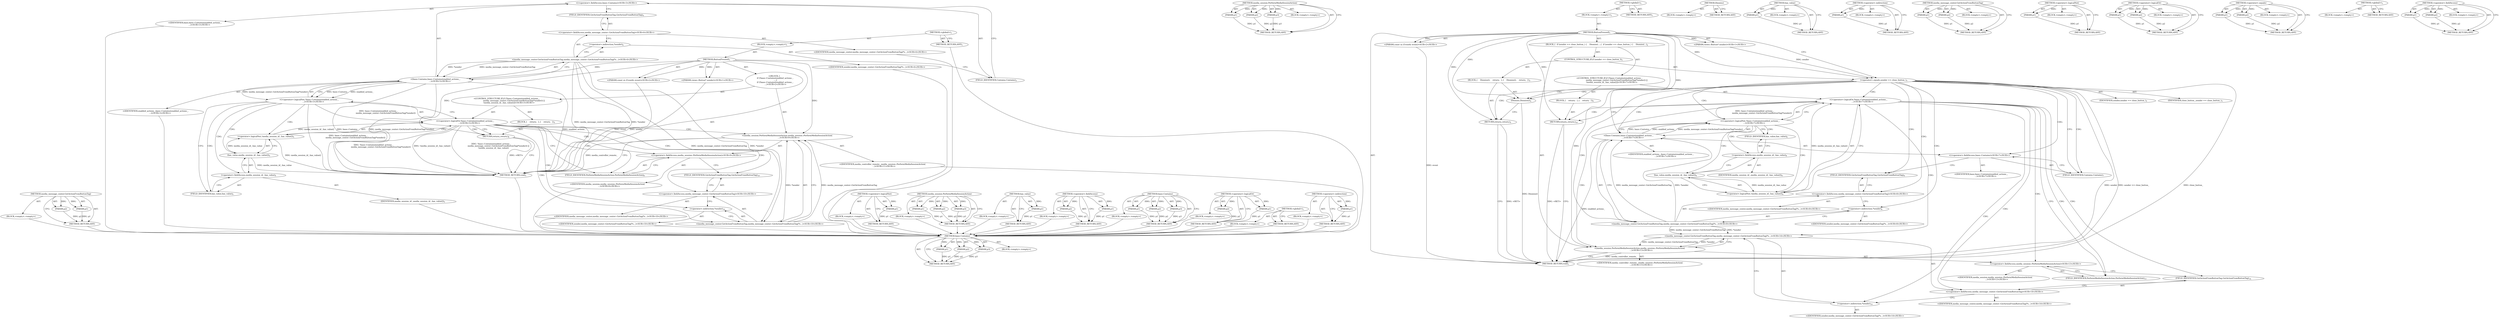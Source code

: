 digraph "&lt;operator&gt;.indirection" {
vulnerable_89 [label=<(METHOD,base.Contains)>];
vulnerable_90 [label=<(PARAM,p1)>];
vulnerable_91 [label=<(PARAM,p2)>];
vulnerable_92 [label=<(PARAM,p3)>];
vulnerable_93 [label=<(BLOCK,&lt;empty&gt;,&lt;empty&gt;)>];
vulnerable_94 [label=<(METHOD_RETURN,ANY)>];
vulnerable_113 [label=<(METHOD,media_session.PerformMediaSessionAction)>];
vulnerable_114 [label=<(PARAM,p1)>];
vulnerable_115 [label=<(PARAM,p2)>];
vulnerable_116 [label=<(PARAM,p3)>];
vulnerable_117 [label=<(BLOCK,&lt;empty&gt;,&lt;empty&gt;)>];
vulnerable_118 [label=<(METHOD_RETURN,ANY)>];
vulnerable_6 [label=<(METHOD,&lt;global&gt;)<SUB>1</SUB>>];
vulnerable_7 [label=<(BLOCK,&lt;empty&gt;,&lt;empty&gt;)<SUB>1</SUB>>];
vulnerable_8 [label=<(METHOD,ButtonPressed)<SUB>1</SUB>>];
vulnerable_9 [label="<(PARAM,views::Button* sender)<SUB>1</SUB>>"];
vulnerable_10 [label="<(PARAM,const ui::Event&amp; event)<SUB>2</SUB>>"];
vulnerable_11 [label=<(BLOCK,{
  if (sender == close_button_) {
    Dismiss(...,{
  if (sender == close_button_) {
    Dismiss(...)<SUB>2</SUB>>];
vulnerable_12 [label=<(CONTROL_STRUCTURE,IF,if (sender == close_button_))<SUB>3</SUB>>];
vulnerable_13 [label=<(&lt;operator&gt;.equals,sender == close_button_)<SUB>3</SUB>>];
vulnerable_14 [label=<(IDENTIFIER,sender,sender == close_button_)<SUB>3</SUB>>];
vulnerable_15 [label=<(IDENTIFIER,close_button_,sender == close_button_)<SUB>3</SUB>>];
vulnerable_16 [label=<(BLOCK,{
    Dismiss();
    return;
  },{
    Dismiss();
    return;
  })<SUB>3</SUB>>];
vulnerable_17 [label=<(Dismiss,Dismiss())<SUB>4</SUB>>];
vulnerable_18 [label=<(RETURN,return;,return;)<SUB>5</SUB>>];
vulnerable_19 [label="<(CONTROL_STRUCTURE,IF,if (!base::Contains(enabled_actions_,
                       media_message_center::GetActionFromButtonTag(*sender)) ||
       !media_session_id_.has_value()))<SUB>7</SUB>>"];
vulnerable_20 [label="<(&lt;operator&gt;.logicalOr,!base::Contains(enabled_actions_,
             ...)<SUB>7</SUB>>"];
vulnerable_21 [label="<(&lt;operator&gt;.logicalNot,!base::Contains(enabled_actions_,
             ...)<SUB>7</SUB>>"];
vulnerable_22 [label="<(base.Contains,base::Contains(enabled_actions_,
              ...)<SUB>7</SUB>>"];
vulnerable_23 [label="<(&lt;operator&gt;.fieldAccess,base::Contains)<SUB>7</SUB>>"];
vulnerable_24 [label="<(IDENTIFIER,base,base::Contains(enabled_actions_,
              ...)<SUB>7</SUB>>"];
vulnerable_25 [label=<(FIELD_IDENTIFIER,Contains,Contains)<SUB>7</SUB>>];
vulnerable_26 [label="<(IDENTIFIER,enabled_actions_,base::Contains(enabled_actions_,
              ...)<SUB>7</SUB>>"];
vulnerable_27 [label="<(media_message_center.GetActionFromButtonTag,media_message_center::GetActionFromButtonTag(*s...)<SUB>8</SUB>>"];
vulnerable_28 [label="<(&lt;operator&gt;.fieldAccess,media_message_center::GetActionFromButtonTag)<SUB>8</SUB>>"];
vulnerable_29 [label="<(IDENTIFIER,media_message_center,media_message_center::GetActionFromButtonTag(*s...)<SUB>8</SUB>>"];
vulnerable_30 [label=<(FIELD_IDENTIFIER,GetActionFromButtonTag,GetActionFromButtonTag)<SUB>8</SUB>>];
vulnerable_31 [label=<(&lt;operator&gt;.indirection,*sender)<SUB>8</SUB>>];
vulnerable_32 [label="<(IDENTIFIER,sender,media_message_center::GetActionFromButtonTag(*s...)<SUB>8</SUB>>"];
vulnerable_33 [label=<(&lt;operator&gt;.logicalNot,!media_session_id_.has_value())<SUB>9</SUB>>];
vulnerable_34 [label=<(has_value,media_session_id_.has_value())<SUB>9</SUB>>];
vulnerable_35 [label=<(&lt;operator&gt;.fieldAccess,media_session_id_.has_value)<SUB>9</SUB>>];
vulnerable_36 [label=<(IDENTIFIER,media_session_id_,media_session_id_.has_value())<SUB>9</SUB>>];
vulnerable_37 [label=<(FIELD_IDENTIFIER,has_value,has_value)<SUB>9</SUB>>];
vulnerable_38 [label=<(BLOCK,{
    return;
  },{
    return;
  })<SUB>9</SUB>>];
vulnerable_39 [label=<(RETURN,return;,return;)<SUB>10</SUB>>];
vulnerable_40 [label="<(media_session.PerformMediaSessionAction,media_session::PerformMediaSessionAction(
     ...)<SUB>13</SUB>>"];
vulnerable_41 [label="<(&lt;operator&gt;.fieldAccess,media_session::PerformMediaSessionAction)<SUB>13</SUB>>"];
vulnerable_42 [label="<(IDENTIFIER,media_session,media_session::PerformMediaSessionAction(
     ...)<SUB>13</SUB>>"];
vulnerable_43 [label=<(FIELD_IDENTIFIER,PerformMediaSessionAction,PerformMediaSessionAction)<SUB>13</SUB>>];
vulnerable_44 [label="<(media_message_center.GetActionFromButtonTag,media_message_center::GetActionFromButtonTag(*s...)<SUB>14</SUB>>"];
vulnerable_45 [label="<(&lt;operator&gt;.fieldAccess,media_message_center::GetActionFromButtonTag)<SUB>14</SUB>>"];
vulnerable_46 [label="<(IDENTIFIER,media_message_center,media_message_center::GetActionFromButtonTag(*s...)<SUB>14</SUB>>"];
vulnerable_47 [label=<(FIELD_IDENTIFIER,GetActionFromButtonTag,GetActionFromButtonTag)<SUB>14</SUB>>];
vulnerable_48 [label=<(&lt;operator&gt;.indirection,*sender)<SUB>14</SUB>>];
vulnerable_49 [label="<(IDENTIFIER,sender,media_message_center::GetActionFromButtonTag(*s...)<SUB>14</SUB>>"];
vulnerable_50 [label="<(IDENTIFIER,media_controller_remote_,media_session::PerformMediaSessionAction(
     ...)<SUB>15</SUB>>"];
vulnerable_51 [label=<(METHOD_RETURN,void)<SUB>1</SUB>>];
vulnerable_53 [label=<(METHOD_RETURN,ANY)<SUB>1</SUB>>];
vulnerable_77 [label=<(METHOD,Dismiss)>];
vulnerable_78 [label=<(BLOCK,&lt;empty&gt;,&lt;empty&gt;)>];
vulnerable_79 [label=<(METHOD_RETURN,ANY)>];
vulnerable_109 [label=<(METHOD,has_value)>];
vulnerable_110 [label=<(PARAM,p1)>];
vulnerable_111 [label=<(BLOCK,&lt;empty&gt;,&lt;empty&gt;)>];
vulnerable_112 [label=<(METHOD_RETURN,ANY)>];
vulnerable_105 [label=<(METHOD,&lt;operator&gt;.indirection)>];
vulnerable_106 [label=<(PARAM,p1)>];
vulnerable_107 [label=<(BLOCK,&lt;empty&gt;,&lt;empty&gt;)>];
vulnerable_108 [label=<(METHOD_RETURN,ANY)>];
vulnerable_100 [label=<(METHOD,media_message_center.GetActionFromButtonTag)>];
vulnerable_101 [label=<(PARAM,p1)>];
vulnerable_102 [label=<(PARAM,p2)>];
vulnerable_103 [label=<(BLOCK,&lt;empty&gt;,&lt;empty&gt;)>];
vulnerable_104 [label=<(METHOD_RETURN,ANY)>];
vulnerable_85 [label=<(METHOD,&lt;operator&gt;.logicalNot)>];
vulnerable_86 [label=<(PARAM,p1)>];
vulnerable_87 [label=<(BLOCK,&lt;empty&gt;,&lt;empty&gt;)>];
vulnerable_88 [label=<(METHOD_RETURN,ANY)>];
vulnerable_80 [label=<(METHOD,&lt;operator&gt;.logicalOr)>];
vulnerable_81 [label=<(PARAM,p1)>];
vulnerable_82 [label=<(PARAM,p2)>];
vulnerable_83 [label=<(BLOCK,&lt;empty&gt;,&lt;empty&gt;)>];
vulnerable_84 [label=<(METHOD_RETURN,ANY)>];
vulnerable_72 [label=<(METHOD,&lt;operator&gt;.equals)>];
vulnerable_73 [label=<(PARAM,p1)>];
vulnerable_74 [label=<(PARAM,p2)>];
vulnerable_75 [label=<(BLOCK,&lt;empty&gt;,&lt;empty&gt;)>];
vulnerable_76 [label=<(METHOD_RETURN,ANY)>];
vulnerable_66 [label=<(METHOD,&lt;global&gt;)<SUB>1</SUB>>];
vulnerable_67 [label=<(BLOCK,&lt;empty&gt;,&lt;empty&gt;)>];
vulnerable_68 [label=<(METHOD_RETURN,ANY)>];
vulnerable_95 [label=<(METHOD,&lt;operator&gt;.fieldAccess)>];
vulnerable_96 [label=<(PARAM,p1)>];
vulnerable_97 [label=<(PARAM,p2)>];
vulnerable_98 [label=<(BLOCK,&lt;empty&gt;,&lt;empty&gt;)>];
vulnerable_99 [label=<(METHOD_RETURN,ANY)>];
fixed_85 [label=<(METHOD,media_message_center.GetActionFromButtonTag)>];
fixed_86 [label=<(PARAM,p1)>];
fixed_87 [label=<(PARAM,p2)>];
fixed_88 [label=<(BLOCK,&lt;empty&gt;,&lt;empty&gt;)>];
fixed_89 [label=<(METHOD_RETURN,ANY)>];
fixed_6 [label=<(METHOD,&lt;global&gt;)<SUB>1</SUB>>];
fixed_7 [label=<(BLOCK,&lt;empty&gt;,&lt;empty&gt;)<SUB>1</SUB>>];
fixed_8 [label=<(METHOD,ButtonPressed)<SUB>1</SUB>>];
fixed_9 [label="<(PARAM,views::Button* sender)<SUB>1</SUB>>"];
fixed_10 [label="<(PARAM,const ui::Event&amp; event)<SUB>2</SUB>>"];
fixed_11 [label="<(BLOCK,{
   if (!base::Contains(enabled_actions_,
    ...,{
   if (!base::Contains(enabled_actions_,
    ...)<SUB>2</SUB>>"];
fixed_12 [label="<(CONTROL_STRUCTURE,IF,if (!base::Contains(enabled_actions_,
                       media_message_center::GetActionFromButtonTag(*sender)) ||
       !media_session_id_.has_value()))<SUB>3</SUB>>"];
fixed_13 [label="<(&lt;operator&gt;.logicalOr,!base::Contains(enabled_actions_,
             ...)<SUB>3</SUB>>"];
fixed_14 [label="<(&lt;operator&gt;.logicalNot,!base::Contains(enabled_actions_,
             ...)<SUB>3</SUB>>"];
fixed_15 [label="<(base.Contains,base::Contains(enabled_actions_,
              ...)<SUB>3</SUB>>"];
fixed_16 [label="<(&lt;operator&gt;.fieldAccess,base::Contains)<SUB>3</SUB>>"];
fixed_17 [label="<(IDENTIFIER,base,base::Contains(enabled_actions_,
              ...)<SUB>3</SUB>>"];
fixed_18 [label=<(FIELD_IDENTIFIER,Contains,Contains)<SUB>3</SUB>>];
fixed_19 [label="<(IDENTIFIER,enabled_actions_,base::Contains(enabled_actions_,
              ...)<SUB>3</SUB>>"];
fixed_20 [label="<(media_message_center.GetActionFromButtonTag,media_message_center::GetActionFromButtonTag(*s...)<SUB>4</SUB>>"];
fixed_21 [label="<(&lt;operator&gt;.fieldAccess,media_message_center::GetActionFromButtonTag)<SUB>4</SUB>>"];
fixed_22 [label="<(IDENTIFIER,media_message_center,media_message_center::GetActionFromButtonTag(*s...)<SUB>4</SUB>>"];
fixed_23 [label=<(FIELD_IDENTIFIER,GetActionFromButtonTag,GetActionFromButtonTag)<SUB>4</SUB>>];
fixed_24 [label=<(&lt;operator&gt;.indirection,*sender)<SUB>4</SUB>>];
fixed_25 [label="<(IDENTIFIER,sender,media_message_center::GetActionFromButtonTag(*s...)<SUB>4</SUB>>"];
fixed_26 [label=<(&lt;operator&gt;.logicalNot,!media_session_id_.has_value())<SUB>5</SUB>>];
fixed_27 [label=<(has_value,media_session_id_.has_value())<SUB>5</SUB>>];
fixed_28 [label=<(&lt;operator&gt;.fieldAccess,media_session_id_.has_value)<SUB>5</SUB>>];
fixed_29 [label=<(IDENTIFIER,media_session_id_,media_session_id_.has_value())<SUB>5</SUB>>];
fixed_30 [label=<(FIELD_IDENTIFIER,has_value,has_value)<SUB>5</SUB>>];
fixed_31 [label=<(BLOCK,{
    return;
  },{
    return;
  })<SUB>5</SUB>>];
fixed_32 [label=<(RETURN,return;,return;)<SUB>6</SUB>>];
fixed_33 [label="<(media_session.PerformMediaSessionAction,media_session::PerformMediaSessionAction(
     ...)<SUB>9</SUB>>"];
fixed_34 [label="<(&lt;operator&gt;.fieldAccess,media_session::PerformMediaSessionAction)<SUB>9</SUB>>"];
fixed_35 [label="<(IDENTIFIER,media_session,media_session::PerformMediaSessionAction(
     ...)<SUB>9</SUB>>"];
fixed_36 [label=<(FIELD_IDENTIFIER,PerformMediaSessionAction,PerformMediaSessionAction)<SUB>9</SUB>>];
fixed_37 [label="<(media_message_center.GetActionFromButtonTag,media_message_center::GetActionFromButtonTag(*s...)<SUB>10</SUB>>"];
fixed_38 [label="<(&lt;operator&gt;.fieldAccess,media_message_center::GetActionFromButtonTag)<SUB>10</SUB>>"];
fixed_39 [label="<(IDENTIFIER,media_message_center,media_message_center::GetActionFromButtonTag(*s...)<SUB>10</SUB>>"];
fixed_40 [label=<(FIELD_IDENTIFIER,GetActionFromButtonTag,GetActionFromButtonTag)<SUB>10</SUB>>];
fixed_41 [label=<(&lt;operator&gt;.indirection,*sender)<SUB>10</SUB>>];
fixed_42 [label="<(IDENTIFIER,sender,media_message_center::GetActionFromButtonTag(*s...)<SUB>10</SUB>>"];
fixed_43 [label="<(IDENTIFIER,media_controller_remote_,media_session::PerformMediaSessionAction(
     ...)<SUB>11</SUB>>"];
fixed_44 [label=<(METHOD_RETURN,void)<SUB>1</SUB>>];
fixed_46 [label=<(METHOD_RETURN,ANY)<SUB>1</SUB>>];
fixed_70 [label=<(METHOD,&lt;operator&gt;.logicalNot)>];
fixed_71 [label=<(PARAM,p1)>];
fixed_72 [label=<(BLOCK,&lt;empty&gt;,&lt;empty&gt;)>];
fixed_73 [label=<(METHOD_RETURN,ANY)>];
fixed_98 [label=<(METHOD,media_session.PerformMediaSessionAction)>];
fixed_99 [label=<(PARAM,p1)>];
fixed_100 [label=<(PARAM,p2)>];
fixed_101 [label=<(PARAM,p3)>];
fixed_102 [label=<(BLOCK,&lt;empty&gt;,&lt;empty&gt;)>];
fixed_103 [label=<(METHOD_RETURN,ANY)>];
fixed_94 [label=<(METHOD,has_value)>];
fixed_95 [label=<(PARAM,p1)>];
fixed_96 [label=<(BLOCK,&lt;empty&gt;,&lt;empty&gt;)>];
fixed_97 [label=<(METHOD_RETURN,ANY)>];
fixed_80 [label=<(METHOD,&lt;operator&gt;.fieldAccess)>];
fixed_81 [label=<(PARAM,p1)>];
fixed_82 [label=<(PARAM,p2)>];
fixed_83 [label=<(BLOCK,&lt;empty&gt;,&lt;empty&gt;)>];
fixed_84 [label=<(METHOD_RETURN,ANY)>];
fixed_74 [label=<(METHOD,base.Contains)>];
fixed_75 [label=<(PARAM,p1)>];
fixed_76 [label=<(PARAM,p2)>];
fixed_77 [label=<(PARAM,p3)>];
fixed_78 [label=<(BLOCK,&lt;empty&gt;,&lt;empty&gt;)>];
fixed_79 [label=<(METHOD_RETURN,ANY)>];
fixed_65 [label=<(METHOD,&lt;operator&gt;.logicalOr)>];
fixed_66 [label=<(PARAM,p1)>];
fixed_67 [label=<(PARAM,p2)>];
fixed_68 [label=<(BLOCK,&lt;empty&gt;,&lt;empty&gt;)>];
fixed_69 [label=<(METHOD_RETURN,ANY)>];
fixed_59 [label=<(METHOD,&lt;global&gt;)<SUB>1</SUB>>];
fixed_60 [label=<(BLOCK,&lt;empty&gt;,&lt;empty&gt;)>];
fixed_61 [label=<(METHOD_RETURN,ANY)>];
fixed_90 [label=<(METHOD,&lt;operator&gt;.indirection)>];
fixed_91 [label=<(PARAM,p1)>];
fixed_92 [label=<(BLOCK,&lt;empty&gt;,&lt;empty&gt;)>];
fixed_93 [label=<(METHOD_RETURN,ANY)>];
vulnerable_89 -> vulnerable_90  [key=0, label="AST: "];
vulnerable_89 -> vulnerable_90  [key=1, label="DDG: "];
vulnerable_89 -> vulnerable_93  [key=0, label="AST: "];
vulnerable_89 -> vulnerable_91  [key=0, label="AST: "];
vulnerable_89 -> vulnerable_91  [key=1, label="DDG: "];
vulnerable_89 -> vulnerable_94  [key=0, label="AST: "];
vulnerable_89 -> vulnerable_94  [key=1, label="CFG: "];
vulnerable_89 -> vulnerable_92  [key=0, label="AST: "];
vulnerable_89 -> vulnerable_92  [key=1, label="DDG: "];
vulnerable_90 -> vulnerable_94  [key=0, label="DDG: p1"];
vulnerable_91 -> vulnerable_94  [key=0, label="DDG: p2"];
vulnerable_92 -> vulnerable_94  [key=0, label="DDG: p3"];
vulnerable_113 -> vulnerable_114  [key=0, label="AST: "];
vulnerable_113 -> vulnerable_114  [key=1, label="DDG: "];
vulnerable_113 -> vulnerable_117  [key=0, label="AST: "];
vulnerable_113 -> vulnerable_115  [key=0, label="AST: "];
vulnerable_113 -> vulnerable_115  [key=1, label="DDG: "];
vulnerable_113 -> vulnerable_118  [key=0, label="AST: "];
vulnerable_113 -> vulnerable_118  [key=1, label="CFG: "];
vulnerable_113 -> vulnerable_116  [key=0, label="AST: "];
vulnerable_113 -> vulnerable_116  [key=1, label="DDG: "];
vulnerable_114 -> vulnerable_118  [key=0, label="DDG: p1"];
vulnerable_115 -> vulnerable_118  [key=0, label="DDG: p2"];
vulnerable_116 -> vulnerable_118  [key=0, label="DDG: p3"];
vulnerable_6 -> vulnerable_7  [key=0, label="AST: "];
vulnerable_6 -> vulnerable_53  [key=0, label="AST: "];
vulnerable_6 -> vulnerable_53  [key=1, label="CFG: "];
vulnerable_7 -> vulnerable_8  [key=0, label="AST: "];
vulnerable_8 -> vulnerable_9  [key=0, label="AST: "];
vulnerable_8 -> vulnerable_9  [key=1, label="DDG: "];
vulnerable_8 -> vulnerable_10  [key=0, label="AST: "];
vulnerable_8 -> vulnerable_10  [key=1, label="DDG: "];
vulnerable_8 -> vulnerable_11  [key=0, label="AST: "];
vulnerable_8 -> vulnerable_51  [key=0, label="AST: "];
vulnerable_8 -> vulnerable_13  [key=0, label="CFG: "];
vulnerable_8 -> vulnerable_13  [key=1, label="DDG: "];
vulnerable_8 -> vulnerable_40  [key=0, label="DDG: "];
vulnerable_8 -> vulnerable_17  [key=0, label="DDG: "];
vulnerable_8 -> vulnerable_18  [key=0, label="DDG: "];
vulnerable_8 -> vulnerable_39  [key=0, label="DDG: "];
vulnerable_8 -> vulnerable_22  [key=0, label="DDG: "];
vulnerable_9 -> vulnerable_13  [key=0, label="DDG: sender"];
vulnerable_10 -> vulnerable_51  [key=0, label="DDG: event"];
vulnerable_11 -> vulnerable_12  [key=0, label="AST: "];
vulnerable_11 -> vulnerable_19  [key=0, label="AST: "];
vulnerable_11 -> vulnerable_40  [key=0, label="AST: "];
vulnerable_12 -> vulnerable_13  [key=0, label="AST: "];
vulnerable_12 -> vulnerable_16  [key=0, label="AST: "];
vulnerable_13 -> vulnerable_14  [key=0, label="AST: "];
vulnerable_13 -> vulnerable_15  [key=0, label="AST: "];
vulnerable_13 -> vulnerable_17  [key=0, label="CFG: "];
vulnerable_13 -> vulnerable_17  [key=1, label="CDG: "];
vulnerable_13 -> vulnerable_25  [key=0, label="CFG: "];
vulnerable_13 -> vulnerable_25  [key=1, label="CDG: "];
vulnerable_13 -> vulnerable_51  [key=0, label="DDG: sender"];
vulnerable_13 -> vulnerable_51  [key=1, label="DDG: sender == close_button_"];
vulnerable_13 -> vulnerable_51  [key=2, label="DDG: close_button_"];
vulnerable_13 -> vulnerable_30  [key=0, label="CDG: "];
vulnerable_13 -> vulnerable_21  [key=0, label="CDG: "];
vulnerable_13 -> vulnerable_23  [key=0, label="CDG: "];
vulnerable_13 -> vulnerable_28  [key=0, label="CDG: "];
vulnerable_13 -> vulnerable_20  [key=0, label="CDG: "];
vulnerable_13 -> vulnerable_22  [key=0, label="CDG: "];
vulnerable_13 -> vulnerable_27  [key=0, label="CDG: "];
vulnerable_13 -> vulnerable_18  [key=0, label="CDG: "];
vulnerable_13 -> vulnerable_31  [key=0, label="CDG: "];
vulnerable_16 -> vulnerable_17  [key=0, label="AST: "];
vulnerable_16 -> vulnerable_18  [key=0, label="AST: "];
vulnerable_17 -> vulnerable_18  [key=0, label="CFG: "];
vulnerable_17 -> vulnerable_51  [key=0, label="DDG: Dismiss()"];
vulnerable_18 -> vulnerable_51  [key=0, label="CFG: "];
vulnerable_18 -> vulnerable_51  [key=1, label="DDG: &lt;RET&gt;"];
vulnerable_19 -> vulnerable_20  [key=0, label="AST: "];
vulnerable_19 -> vulnerable_38  [key=0, label="AST: "];
vulnerable_20 -> vulnerable_21  [key=0, label="AST: "];
vulnerable_20 -> vulnerable_33  [key=0, label="AST: "];
vulnerable_20 -> vulnerable_39  [key=0, label="CFG: "];
vulnerable_20 -> vulnerable_39  [key=1, label="CDG: "];
vulnerable_20 -> vulnerable_43  [key=0, label="CFG: "];
vulnerable_20 -> vulnerable_43  [key=1, label="CDG: "];
vulnerable_20 -> vulnerable_47  [key=0, label="CDG: "];
vulnerable_20 -> vulnerable_48  [key=0, label="CDG: "];
vulnerable_20 -> vulnerable_41  [key=0, label="CDG: "];
vulnerable_20 -> vulnerable_45  [key=0, label="CDG: "];
vulnerable_20 -> vulnerable_40  [key=0, label="CDG: "];
vulnerable_20 -> vulnerable_44  [key=0, label="CDG: "];
vulnerable_21 -> vulnerable_22  [key=0, label="AST: "];
vulnerable_21 -> vulnerable_20  [key=0, label="CFG: "];
vulnerable_21 -> vulnerable_20  [key=1, label="DDG: base::Contains(enabled_actions_,
                       media_message_center::GetActionFromButtonTag(*sender))"];
vulnerable_21 -> vulnerable_37  [key=0, label="CFG: "];
vulnerable_21 -> vulnerable_37  [key=1, label="CDG: "];
vulnerable_21 -> vulnerable_34  [key=0, label="CDG: "];
vulnerable_21 -> vulnerable_33  [key=0, label="CDG: "];
vulnerable_21 -> vulnerable_35  [key=0, label="CDG: "];
vulnerable_22 -> vulnerable_23  [key=0, label="AST: "];
vulnerable_22 -> vulnerable_26  [key=0, label="AST: "];
vulnerable_22 -> vulnerable_27  [key=0, label="AST: "];
vulnerable_22 -> vulnerable_21  [key=0, label="CFG: "];
vulnerable_22 -> vulnerable_21  [key=1, label="DDG: base::Contains"];
vulnerable_22 -> vulnerable_21  [key=2, label="DDG: enabled_actions_"];
vulnerable_22 -> vulnerable_21  [key=3, label="DDG: media_message_center::GetActionFromButtonTag(*sender)"];
vulnerable_22 -> vulnerable_51  [key=0, label="DDG: enabled_actions_"];
vulnerable_23 -> vulnerable_24  [key=0, label="AST: "];
vulnerable_23 -> vulnerable_25  [key=0, label="AST: "];
vulnerable_23 -> vulnerable_30  [key=0, label="CFG: "];
vulnerable_25 -> vulnerable_23  [key=0, label="CFG: "];
vulnerable_27 -> vulnerable_28  [key=0, label="AST: "];
vulnerable_27 -> vulnerable_31  [key=0, label="AST: "];
vulnerable_27 -> vulnerable_22  [key=0, label="CFG: "];
vulnerable_27 -> vulnerable_22  [key=1, label="DDG: media_message_center::GetActionFromButtonTag"];
vulnerable_27 -> vulnerable_22  [key=2, label="DDG: *sender"];
vulnerable_27 -> vulnerable_44  [key=0, label="DDG: media_message_center::GetActionFromButtonTag"];
vulnerable_27 -> vulnerable_44  [key=1, label="DDG: *sender"];
vulnerable_28 -> vulnerable_29  [key=0, label="AST: "];
vulnerable_28 -> vulnerable_30  [key=0, label="AST: "];
vulnerable_28 -> vulnerable_31  [key=0, label="CFG: "];
vulnerable_30 -> vulnerable_28  [key=0, label="CFG: "];
vulnerable_31 -> vulnerable_32  [key=0, label="AST: "];
vulnerable_31 -> vulnerable_27  [key=0, label="CFG: "];
vulnerable_33 -> vulnerable_34  [key=0, label="AST: "];
vulnerable_33 -> vulnerable_20  [key=0, label="CFG: "];
vulnerable_33 -> vulnerable_20  [key=1, label="DDG: media_session_id_.has_value()"];
vulnerable_34 -> vulnerable_35  [key=0, label="AST: "];
vulnerable_34 -> vulnerable_33  [key=0, label="CFG: "];
vulnerable_34 -> vulnerable_33  [key=1, label="DDG: media_session_id_.has_value"];
vulnerable_35 -> vulnerable_36  [key=0, label="AST: "];
vulnerable_35 -> vulnerable_37  [key=0, label="AST: "];
vulnerable_35 -> vulnerable_34  [key=0, label="CFG: "];
vulnerable_37 -> vulnerable_35  [key=0, label="CFG: "];
vulnerable_38 -> vulnerable_39  [key=0, label="AST: "];
vulnerable_39 -> vulnerable_51  [key=0, label="CFG: "];
vulnerable_39 -> vulnerable_51  [key=1, label="DDG: &lt;RET&gt;"];
vulnerable_40 -> vulnerable_41  [key=0, label="AST: "];
vulnerable_40 -> vulnerable_44  [key=0, label="AST: "];
vulnerable_40 -> vulnerable_50  [key=0, label="AST: "];
vulnerable_40 -> vulnerable_51  [key=0, label="CFG: "];
vulnerable_40 -> vulnerable_51  [key=1, label="DDG: media_controller_remote_"];
vulnerable_41 -> vulnerable_42  [key=0, label="AST: "];
vulnerable_41 -> vulnerable_43  [key=0, label="AST: "];
vulnerable_41 -> vulnerable_47  [key=0, label="CFG: "];
vulnerable_43 -> vulnerable_41  [key=0, label="CFG: "];
vulnerable_44 -> vulnerable_45  [key=0, label="AST: "];
vulnerable_44 -> vulnerable_48  [key=0, label="AST: "];
vulnerable_44 -> vulnerable_40  [key=0, label="CFG: "];
vulnerable_44 -> vulnerable_40  [key=1, label="DDG: media_message_center::GetActionFromButtonTag"];
vulnerable_44 -> vulnerable_40  [key=2, label="DDG: *sender"];
vulnerable_45 -> vulnerable_46  [key=0, label="AST: "];
vulnerable_45 -> vulnerable_47  [key=0, label="AST: "];
vulnerable_45 -> vulnerable_48  [key=0, label="CFG: "];
vulnerable_47 -> vulnerable_45  [key=0, label="CFG: "];
vulnerable_48 -> vulnerable_49  [key=0, label="AST: "];
vulnerable_48 -> vulnerable_44  [key=0, label="CFG: "];
vulnerable_77 -> vulnerable_78  [key=0, label="AST: "];
vulnerable_77 -> vulnerable_79  [key=0, label="AST: "];
vulnerable_77 -> vulnerable_79  [key=1, label="CFG: "];
vulnerable_109 -> vulnerable_110  [key=0, label="AST: "];
vulnerable_109 -> vulnerable_110  [key=1, label="DDG: "];
vulnerable_109 -> vulnerable_111  [key=0, label="AST: "];
vulnerable_109 -> vulnerable_112  [key=0, label="AST: "];
vulnerable_109 -> vulnerable_112  [key=1, label="CFG: "];
vulnerable_110 -> vulnerable_112  [key=0, label="DDG: p1"];
vulnerable_105 -> vulnerable_106  [key=0, label="AST: "];
vulnerable_105 -> vulnerable_106  [key=1, label="DDG: "];
vulnerable_105 -> vulnerable_107  [key=0, label="AST: "];
vulnerable_105 -> vulnerable_108  [key=0, label="AST: "];
vulnerable_105 -> vulnerable_108  [key=1, label="CFG: "];
vulnerable_106 -> vulnerable_108  [key=0, label="DDG: p1"];
vulnerable_100 -> vulnerable_101  [key=0, label="AST: "];
vulnerable_100 -> vulnerable_101  [key=1, label="DDG: "];
vulnerable_100 -> vulnerable_103  [key=0, label="AST: "];
vulnerable_100 -> vulnerable_102  [key=0, label="AST: "];
vulnerable_100 -> vulnerable_102  [key=1, label="DDG: "];
vulnerable_100 -> vulnerable_104  [key=0, label="AST: "];
vulnerable_100 -> vulnerable_104  [key=1, label="CFG: "];
vulnerable_101 -> vulnerable_104  [key=0, label="DDG: p1"];
vulnerable_102 -> vulnerable_104  [key=0, label="DDG: p2"];
vulnerable_85 -> vulnerable_86  [key=0, label="AST: "];
vulnerable_85 -> vulnerable_86  [key=1, label="DDG: "];
vulnerable_85 -> vulnerable_87  [key=0, label="AST: "];
vulnerable_85 -> vulnerable_88  [key=0, label="AST: "];
vulnerable_85 -> vulnerable_88  [key=1, label="CFG: "];
vulnerable_86 -> vulnerable_88  [key=0, label="DDG: p1"];
vulnerable_80 -> vulnerable_81  [key=0, label="AST: "];
vulnerable_80 -> vulnerable_81  [key=1, label="DDG: "];
vulnerable_80 -> vulnerable_83  [key=0, label="AST: "];
vulnerable_80 -> vulnerable_82  [key=0, label="AST: "];
vulnerable_80 -> vulnerable_82  [key=1, label="DDG: "];
vulnerable_80 -> vulnerable_84  [key=0, label="AST: "];
vulnerable_80 -> vulnerable_84  [key=1, label="CFG: "];
vulnerable_81 -> vulnerable_84  [key=0, label="DDG: p1"];
vulnerable_82 -> vulnerable_84  [key=0, label="DDG: p2"];
vulnerable_72 -> vulnerable_73  [key=0, label="AST: "];
vulnerable_72 -> vulnerable_73  [key=1, label="DDG: "];
vulnerable_72 -> vulnerable_75  [key=0, label="AST: "];
vulnerable_72 -> vulnerable_74  [key=0, label="AST: "];
vulnerable_72 -> vulnerable_74  [key=1, label="DDG: "];
vulnerable_72 -> vulnerable_76  [key=0, label="AST: "];
vulnerable_72 -> vulnerable_76  [key=1, label="CFG: "];
vulnerable_73 -> vulnerable_76  [key=0, label="DDG: p1"];
vulnerable_74 -> vulnerable_76  [key=0, label="DDG: p2"];
vulnerable_66 -> vulnerable_67  [key=0, label="AST: "];
vulnerable_66 -> vulnerable_68  [key=0, label="AST: "];
vulnerable_66 -> vulnerable_68  [key=1, label="CFG: "];
vulnerable_95 -> vulnerable_96  [key=0, label="AST: "];
vulnerable_95 -> vulnerable_96  [key=1, label="DDG: "];
vulnerable_95 -> vulnerable_98  [key=0, label="AST: "];
vulnerable_95 -> vulnerable_97  [key=0, label="AST: "];
vulnerable_95 -> vulnerable_97  [key=1, label="DDG: "];
vulnerable_95 -> vulnerable_99  [key=0, label="AST: "];
vulnerable_95 -> vulnerable_99  [key=1, label="CFG: "];
vulnerable_96 -> vulnerable_99  [key=0, label="DDG: p1"];
vulnerable_97 -> vulnerable_99  [key=0, label="DDG: p2"];
fixed_85 -> fixed_86  [key=0, label="AST: "];
fixed_85 -> fixed_86  [key=1, label="DDG: "];
fixed_85 -> fixed_88  [key=0, label="AST: "];
fixed_85 -> fixed_87  [key=0, label="AST: "];
fixed_85 -> fixed_87  [key=1, label="DDG: "];
fixed_85 -> fixed_89  [key=0, label="AST: "];
fixed_85 -> fixed_89  [key=1, label="CFG: "];
fixed_86 -> fixed_89  [key=0, label="DDG: p1"];
fixed_87 -> fixed_89  [key=0, label="DDG: p2"];
fixed_88 -> vulnerable_89  [key=0];
fixed_89 -> vulnerable_89  [key=0];
fixed_6 -> fixed_7  [key=0, label="AST: "];
fixed_6 -> fixed_46  [key=0, label="AST: "];
fixed_6 -> fixed_46  [key=1, label="CFG: "];
fixed_7 -> fixed_8  [key=0, label="AST: "];
fixed_8 -> fixed_9  [key=0, label="AST: "];
fixed_8 -> fixed_9  [key=1, label="DDG: "];
fixed_8 -> fixed_10  [key=0, label="AST: "];
fixed_8 -> fixed_10  [key=1, label="DDG: "];
fixed_8 -> fixed_11  [key=0, label="AST: "];
fixed_8 -> fixed_44  [key=0, label="AST: "];
fixed_8 -> fixed_18  [key=0, label="CFG: "];
fixed_8 -> fixed_33  [key=0, label="DDG: "];
fixed_8 -> fixed_32  [key=0, label="DDG: "];
fixed_8 -> fixed_15  [key=0, label="DDG: "];
fixed_9 -> fixed_44  [key=0, label="DDG: sender"];
fixed_10 -> fixed_44  [key=0, label="DDG: event"];
fixed_11 -> fixed_12  [key=0, label="AST: "];
fixed_11 -> fixed_33  [key=0, label="AST: "];
fixed_12 -> fixed_13  [key=0, label="AST: "];
fixed_12 -> fixed_31  [key=0, label="AST: "];
fixed_13 -> fixed_14  [key=0, label="AST: "];
fixed_13 -> fixed_26  [key=0, label="AST: "];
fixed_13 -> fixed_32  [key=0, label="CFG: "];
fixed_13 -> fixed_32  [key=1, label="CDG: "];
fixed_13 -> fixed_36  [key=0, label="CFG: "];
fixed_13 -> fixed_36  [key=1, label="CDG: "];
fixed_13 -> fixed_44  [key=0, label="DDG: !base::Contains(enabled_actions_,
                       media_message_center::GetActionFromButtonTag(*sender))"];
fixed_13 -> fixed_44  [key=1, label="DDG: !media_session_id_.has_value()"];
fixed_13 -> fixed_44  [key=2, label="DDG: !base::Contains(enabled_actions_,
                       media_message_center::GetActionFromButtonTag(*sender)) ||
       !media_session_id_.has_value()"];
fixed_13 -> fixed_40  [key=0, label="CDG: "];
fixed_13 -> fixed_34  [key=0, label="CDG: "];
fixed_13 -> fixed_33  [key=0, label="CDG: "];
fixed_13 -> fixed_37  [key=0, label="CDG: "];
fixed_13 -> fixed_38  [key=0, label="CDG: "];
fixed_13 -> fixed_41  [key=0, label="CDG: "];
fixed_14 -> fixed_15  [key=0, label="AST: "];
fixed_14 -> fixed_13  [key=0, label="CFG: "];
fixed_14 -> fixed_13  [key=1, label="DDG: base::Contains(enabled_actions_,
                       media_message_center::GetActionFromButtonTag(*sender))"];
fixed_14 -> fixed_30  [key=0, label="CFG: "];
fixed_14 -> fixed_30  [key=1, label="CDG: "];
fixed_14 -> fixed_44  [key=0, label="DDG: base::Contains(enabled_actions_,
                       media_message_center::GetActionFromButtonTag(*sender))"];
fixed_14 -> fixed_26  [key=0, label="CDG: "];
fixed_14 -> fixed_28  [key=0, label="CDG: "];
fixed_14 -> fixed_27  [key=0, label="CDG: "];
fixed_15 -> fixed_16  [key=0, label="AST: "];
fixed_15 -> fixed_19  [key=0, label="AST: "];
fixed_15 -> fixed_20  [key=0, label="AST: "];
fixed_15 -> fixed_14  [key=0, label="CFG: "];
fixed_15 -> fixed_14  [key=1, label="DDG: base::Contains"];
fixed_15 -> fixed_14  [key=2, label="DDG: enabled_actions_"];
fixed_15 -> fixed_14  [key=3, label="DDG: media_message_center::GetActionFromButtonTag(*sender)"];
fixed_15 -> fixed_44  [key=0, label="DDG: base::Contains"];
fixed_15 -> fixed_44  [key=1, label="DDG: media_message_center::GetActionFromButtonTag(*sender)"];
fixed_15 -> fixed_44  [key=2, label="DDG: enabled_actions_"];
fixed_16 -> fixed_17  [key=0, label="AST: "];
fixed_16 -> fixed_18  [key=0, label="AST: "];
fixed_16 -> fixed_23  [key=0, label="CFG: "];
fixed_17 -> vulnerable_89  [key=0];
fixed_18 -> fixed_16  [key=0, label="CFG: "];
fixed_19 -> vulnerable_89  [key=0];
fixed_20 -> fixed_21  [key=0, label="AST: "];
fixed_20 -> fixed_24  [key=0, label="AST: "];
fixed_20 -> fixed_15  [key=0, label="CFG: "];
fixed_20 -> fixed_15  [key=1, label="DDG: media_message_center::GetActionFromButtonTag"];
fixed_20 -> fixed_15  [key=2, label="DDG: *sender"];
fixed_20 -> fixed_44  [key=0, label="DDG: media_message_center::GetActionFromButtonTag"];
fixed_20 -> fixed_44  [key=1, label="DDG: *sender"];
fixed_20 -> fixed_37  [key=0, label="DDG: media_message_center::GetActionFromButtonTag"];
fixed_20 -> fixed_37  [key=1, label="DDG: *sender"];
fixed_21 -> fixed_22  [key=0, label="AST: "];
fixed_21 -> fixed_23  [key=0, label="AST: "];
fixed_21 -> fixed_24  [key=0, label="CFG: "];
fixed_22 -> vulnerable_89  [key=0];
fixed_23 -> fixed_21  [key=0, label="CFG: "];
fixed_24 -> fixed_25  [key=0, label="AST: "];
fixed_24 -> fixed_20  [key=0, label="CFG: "];
fixed_25 -> vulnerable_89  [key=0];
fixed_26 -> fixed_27  [key=0, label="AST: "];
fixed_26 -> fixed_13  [key=0, label="CFG: "];
fixed_26 -> fixed_13  [key=1, label="DDG: media_session_id_.has_value()"];
fixed_26 -> fixed_44  [key=0, label="DDG: media_session_id_.has_value()"];
fixed_27 -> fixed_28  [key=0, label="AST: "];
fixed_27 -> fixed_26  [key=0, label="CFG: "];
fixed_27 -> fixed_26  [key=1, label="DDG: media_session_id_.has_value"];
fixed_27 -> fixed_44  [key=0, label="DDG: media_session_id_.has_value"];
fixed_28 -> fixed_29  [key=0, label="AST: "];
fixed_28 -> fixed_30  [key=0, label="AST: "];
fixed_28 -> fixed_27  [key=0, label="CFG: "];
fixed_29 -> vulnerable_89  [key=0];
fixed_30 -> fixed_28  [key=0, label="CFG: "];
fixed_31 -> fixed_32  [key=0, label="AST: "];
fixed_32 -> fixed_44  [key=0, label="CFG: "];
fixed_32 -> fixed_44  [key=1, label="DDG: &lt;RET&gt;"];
fixed_33 -> fixed_34  [key=0, label="AST: "];
fixed_33 -> fixed_37  [key=0, label="AST: "];
fixed_33 -> fixed_43  [key=0, label="AST: "];
fixed_33 -> fixed_44  [key=0, label="CFG: "];
fixed_33 -> fixed_44  [key=1, label="DDG: media_controller_remote_"];
fixed_34 -> fixed_35  [key=0, label="AST: "];
fixed_34 -> fixed_36  [key=0, label="AST: "];
fixed_34 -> fixed_40  [key=0, label="CFG: "];
fixed_35 -> vulnerable_89  [key=0];
fixed_36 -> fixed_34  [key=0, label="CFG: "];
fixed_37 -> fixed_38  [key=0, label="AST: "];
fixed_37 -> fixed_41  [key=0, label="AST: "];
fixed_37 -> fixed_33  [key=0, label="CFG: "];
fixed_37 -> fixed_33  [key=1, label="DDG: media_message_center::GetActionFromButtonTag"];
fixed_37 -> fixed_33  [key=2, label="DDG: *sender"];
fixed_38 -> fixed_39  [key=0, label="AST: "];
fixed_38 -> fixed_40  [key=0, label="AST: "];
fixed_38 -> fixed_41  [key=0, label="CFG: "];
fixed_39 -> vulnerable_89  [key=0];
fixed_40 -> fixed_38  [key=0, label="CFG: "];
fixed_41 -> fixed_42  [key=0, label="AST: "];
fixed_41 -> fixed_37  [key=0, label="CFG: "];
fixed_42 -> vulnerable_89  [key=0];
fixed_43 -> vulnerable_89  [key=0];
fixed_44 -> vulnerable_89  [key=0];
fixed_46 -> vulnerable_89  [key=0];
fixed_70 -> fixed_71  [key=0, label="AST: "];
fixed_70 -> fixed_71  [key=1, label="DDG: "];
fixed_70 -> fixed_72  [key=0, label="AST: "];
fixed_70 -> fixed_73  [key=0, label="AST: "];
fixed_70 -> fixed_73  [key=1, label="CFG: "];
fixed_71 -> fixed_73  [key=0, label="DDG: p1"];
fixed_72 -> vulnerable_89  [key=0];
fixed_73 -> vulnerable_89  [key=0];
fixed_98 -> fixed_99  [key=0, label="AST: "];
fixed_98 -> fixed_99  [key=1, label="DDG: "];
fixed_98 -> fixed_102  [key=0, label="AST: "];
fixed_98 -> fixed_100  [key=0, label="AST: "];
fixed_98 -> fixed_100  [key=1, label="DDG: "];
fixed_98 -> fixed_103  [key=0, label="AST: "];
fixed_98 -> fixed_103  [key=1, label="CFG: "];
fixed_98 -> fixed_101  [key=0, label="AST: "];
fixed_98 -> fixed_101  [key=1, label="DDG: "];
fixed_99 -> fixed_103  [key=0, label="DDG: p1"];
fixed_100 -> fixed_103  [key=0, label="DDG: p2"];
fixed_101 -> fixed_103  [key=0, label="DDG: p3"];
fixed_102 -> vulnerable_89  [key=0];
fixed_103 -> vulnerable_89  [key=0];
fixed_94 -> fixed_95  [key=0, label="AST: "];
fixed_94 -> fixed_95  [key=1, label="DDG: "];
fixed_94 -> fixed_96  [key=0, label="AST: "];
fixed_94 -> fixed_97  [key=0, label="AST: "];
fixed_94 -> fixed_97  [key=1, label="CFG: "];
fixed_95 -> fixed_97  [key=0, label="DDG: p1"];
fixed_96 -> vulnerable_89  [key=0];
fixed_97 -> vulnerable_89  [key=0];
fixed_80 -> fixed_81  [key=0, label="AST: "];
fixed_80 -> fixed_81  [key=1, label="DDG: "];
fixed_80 -> fixed_83  [key=0, label="AST: "];
fixed_80 -> fixed_82  [key=0, label="AST: "];
fixed_80 -> fixed_82  [key=1, label="DDG: "];
fixed_80 -> fixed_84  [key=0, label="AST: "];
fixed_80 -> fixed_84  [key=1, label="CFG: "];
fixed_81 -> fixed_84  [key=0, label="DDG: p1"];
fixed_82 -> fixed_84  [key=0, label="DDG: p2"];
fixed_83 -> vulnerable_89  [key=0];
fixed_84 -> vulnerable_89  [key=0];
fixed_74 -> fixed_75  [key=0, label="AST: "];
fixed_74 -> fixed_75  [key=1, label="DDG: "];
fixed_74 -> fixed_78  [key=0, label="AST: "];
fixed_74 -> fixed_76  [key=0, label="AST: "];
fixed_74 -> fixed_76  [key=1, label="DDG: "];
fixed_74 -> fixed_79  [key=0, label="AST: "];
fixed_74 -> fixed_79  [key=1, label="CFG: "];
fixed_74 -> fixed_77  [key=0, label="AST: "];
fixed_74 -> fixed_77  [key=1, label="DDG: "];
fixed_75 -> fixed_79  [key=0, label="DDG: p1"];
fixed_76 -> fixed_79  [key=0, label="DDG: p2"];
fixed_77 -> fixed_79  [key=0, label="DDG: p3"];
fixed_78 -> vulnerable_89  [key=0];
fixed_79 -> vulnerable_89  [key=0];
fixed_65 -> fixed_66  [key=0, label="AST: "];
fixed_65 -> fixed_66  [key=1, label="DDG: "];
fixed_65 -> fixed_68  [key=0, label="AST: "];
fixed_65 -> fixed_67  [key=0, label="AST: "];
fixed_65 -> fixed_67  [key=1, label="DDG: "];
fixed_65 -> fixed_69  [key=0, label="AST: "];
fixed_65 -> fixed_69  [key=1, label="CFG: "];
fixed_66 -> fixed_69  [key=0, label="DDG: p1"];
fixed_67 -> fixed_69  [key=0, label="DDG: p2"];
fixed_68 -> vulnerable_89  [key=0];
fixed_69 -> vulnerable_89  [key=0];
fixed_59 -> fixed_60  [key=0, label="AST: "];
fixed_59 -> fixed_61  [key=0, label="AST: "];
fixed_59 -> fixed_61  [key=1, label="CFG: "];
fixed_60 -> vulnerable_89  [key=0];
fixed_61 -> vulnerable_89  [key=0];
fixed_90 -> fixed_91  [key=0, label="AST: "];
fixed_90 -> fixed_91  [key=1, label="DDG: "];
fixed_90 -> fixed_92  [key=0, label="AST: "];
fixed_90 -> fixed_93  [key=0, label="AST: "];
fixed_90 -> fixed_93  [key=1, label="CFG: "];
fixed_91 -> fixed_93  [key=0, label="DDG: p1"];
fixed_92 -> vulnerable_89  [key=0];
fixed_93 -> vulnerable_89  [key=0];
}
